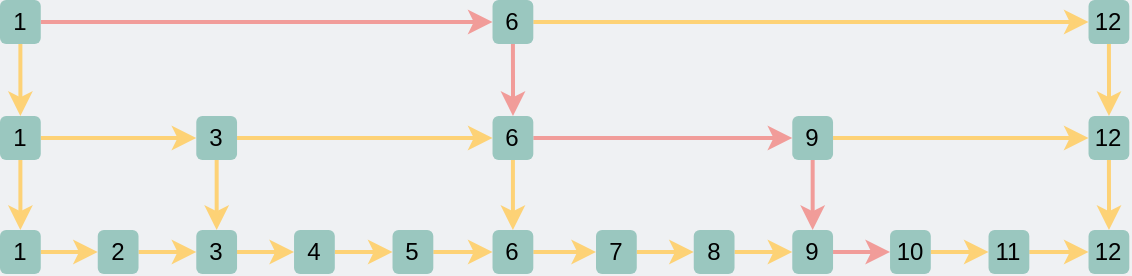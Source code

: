 <mxfile version="17.2.4" type="github"><diagram id="3228e29e-7158-1315-38df-8450db1d8a1d" name="Page-1"><mxGraphModel dx="1180" dy="38" grid="0" gridSize="10" guides="1" tooltips="1" connect="1" arrows="1" fold="1" page="1" pageScale="1" pageWidth="700" pageHeight="200" background="#EFF1F3" math="0" shadow="0"><root><mxCell id="0"/><mxCell id="1" parent="0"/><mxCell id="pTquKtreFx32UbCazG2L-13" style="edgeStyle=orthogonalEdgeStyle;rounded=0;orthogonalLoop=1;jettySize=auto;html=1;exitX=1;exitY=0.5;exitDx=0;exitDy=0;fontSize=24;strokeColor=#FDD276;strokeWidth=2;" parent="1" source="pTquKtreFx32UbCazG2L-1" target="pTquKtreFx32UbCazG2L-2" edge="1"><mxGeometry relative="1" as="geometry"/></mxCell><mxCell id="pTquKtreFx32UbCazG2L-1" value="&lt;font&gt;1&lt;/font&gt;" style="rounded=1;whiteSpace=wrap;html=1;fillColor=#9AC7BF;strokeColor=none;fontColor=#000000;" parent="1" vertex="1"><mxGeometry x="68.0" y="747" width="20.38" height="22" as="geometry"/></mxCell><mxCell id="pTquKtreFx32UbCazG2L-14" style="edgeStyle=orthogonalEdgeStyle;rounded=0;orthogonalLoop=1;jettySize=auto;html=1;exitX=1;exitY=0.5;exitDx=0;exitDy=0;entryX=0;entryY=0.5;entryDx=0;entryDy=0;fontSize=24;strokeColor=#FDD276;strokeWidth=2;" parent="1" source="pTquKtreFx32UbCazG2L-2" target="pTquKtreFx32UbCazG2L-3" edge="1"><mxGeometry relative="1" as="geometry"/></mxCell><mxCell id="pTquKtreFx32UbCazG2L-2" value="&lt;font&gt;2&lt;/font&gt;" style="rounded=1;whiteSpace=wrap;html=1;fillColor=#9AC7BF;strokeColor=none;fontColor=#000000;" parent="1" vertex="1"><mxGeometry x="116.88" y="747" width="20.38" height="22" as="geometry"/></mxCell><mxCell id="pTquKtreFx32UbCazG2L-15" style="edgeStyle=orthogonalEdgeStyle;rounded=0;orthogonalLoop=1;jettySize=auto;html=1;exitX=1;exitY=0.5;exitDx=0;exitDy=0;entryX=0;entryY=0.5;entryDx=0;entryDy=0;fontSize=24;strokeColor=#FDD276;strokeWidth=2;" parent="1" source="pTquKtreFx32UbCazG2L-3" target="pTquKtreFx32UbCazG2L-4" edge="1"><mxGeometry relative="1" as="geometry"/></mxCell><mxCell id="pTquKtreFx32UbCazG2L-3" value="&lt;font&gt;3&lt;/font&gt;" style="rounded=1;whiteSpace=wrap;html=1;fillColor=#9AC7BF;strokeColor=none;fontColor=#000000;" parent="1" vertex="1"><mxGeometry x="166.14" y="747" width="20.38" height="22" as="geometry"/></mxCell><mxCell id="pTquKtreFx32UbCazG2L-16" style="edgeStyle=orthogonalEdgeStyle;rounded=0;orthogonalLoop=1;jettySize=auto;html=1;exitX=1;exitY=0.5;exitDx=0;exitDy=0;entryX=0;entryY=0.5;entryDx=0;entryDy=0;fontSize=24;strokeColor=#FDD276;strokeWidth=2;" parent="1" source="pTquKtreFx32UbCazG2L-4" target="pTquKtreFx32UbCazG2L-5" edge="1"><mxGeometry relative="1" as="geometry"/></mxCell><mxCell id="pTquKtreFx32UbCazG2L-4" value="&lt;font&gt;4&lt;/font&gt;" style="rounded=1;whiteSpace=wrap;html=1;fillColor=#9AC7BF;strokeColor=none;fontColor=#000000;" parent="1" vertex="1"><mxGeometry x="215.02" y="747" width="20.38" height="22" as="geometry"/></mxCell><mxCell id="pTquKtreFx32UbCazG2L-17" style="edgeStyle=orthogonalEdgeStyle;rounded=0;orthogonalLoop=1;jettySize=auto;html=1;exitX=1;exitY=0.5;exitDx=0;exitDy=0;entryX=0;entryY=0.5;entryDx=0;entryDy=0;fontSize=24;strokeColor=#FDD276;strokeWidth=2;" parent="1" source="pTquKtreFx32UbCazG2L-5" target="pTquKtreFx32UbCazG2L-6" edge="1"><mxGeometry relative="1" as="geometry"/></mxCell><mxCell id="pTquKtreFx32UbCazG2L-5" value="&lt;font&gt;5&lt;/font&gt;" style="rounded=1;whiteSpace=wrap;html=1;fillColor=#9AC7BF;strokeColor=none;fontColor=#000000;" parent="1" vertex="1"><mxGeometry x="264.27" y="747" width="20.38" height="22" as="geometry"/></mxCell><mxCell id="pTquKtreFx32UbCazG2L-29" style="edgeStyle=orthogonalEdgeStyle;rounded=0;orthogonalLoop=1;jettySize=auto;html=1;exitX=1;exitY=0.5;exitDx=0;exitDy=0;fontSize=24;strokeColor=#FDD276;strokeWidth=2;" parent="1" source="pTquKtreFx32UbCazG2L-6" target="pTquKtreFx32UbCazG2L-19" edge="1"><mxGeometry relative="1" as="geometry"/></mxCell><mxCell id="pTquKtreFx32UbCazG2L-6" value="&lt;font&gt;6&lt;/font&gt;" style="rounded=1;whiteSpace=wrap;html=1;fillColor=#9AC7BF;strokeColor=none;fontColor=#000000;" parent="1" vertex="1"><mxGeometry x="314.27" y="747" width="20.38" height="22" as="geometry"/></mxCell><mxCell id="pTquKtreFx32UbCazG2L-18" style="edgeStyle=orthogonalEdgeStyle;rounded=0;orthogonalLoop=1;jettySize=auto;html=1;exitX=1;exitY=0.5;exitDx=0;exitDy=0;fontSize=24;strokeColor=#FDD276;strokeWidth=2;" parent="1" source="pTquKtreFx32UbCazG2L-19" target="pTquKtreFx32UbCazG2L-21" edge="1"><mxGeometry relative="1" as="geometry"/></mxCell><mxCell id="pTquKtreFx32UbCazG2L-19" value="&lt;font&gt;7&lt;/font&gt;" style="rounded=1;whiteSpace=wrap;html=1;fillColor=#9AC7BF;strokeColor=none;fontColor=#000000;" parent="1" vertex="1"><mxGeometry x="366" y="747" width="20.38" height="22" as="geometry"/></mxCell><mxCell id="pTquKtreFx32UbCazG2L-20" style="edgeStyle=orthogonalEdgeStyle;rounded=0;orthogonalLoop=1;jettySize=auto;html=1;exitX=1;exitY=0.5;exitDx=0;exitDy=0;entryX=0;entryY=0.5;entryDx=0;entryDy=0;fontSize=24;strokeColor=#FDD276;strokeWidth=2;" parent="1" source="pTquKtreFx32UbCazG2L-21" target="pTquKtreFx32UbCazG2L-23" edge="1"><mxGeometry relative="1" as="geometry"/></mxCell><mxCell id="pTquKtreFx32UbCazG2L-21" value="&lt;font&gt;8&lt;/font&gt;" style="rounded=1;whiteSpace=wrap;html=1;fillColor=#9AC7BF;strokeColor=none;fontColor=#000000;" parent="1" vertex="1"><mxGeometry x="414.88" y="747" width="20.38" height="22" as="geometry"/></mxCell><mxCell id="pTquKtreFx32UbCazG2L-22" style="edgeStyle=orthogonalEdgeStyle;rounded=0;orthogonalLoop=1;jettySize=auto;html=1;exitX=1;exitY=0.5;exitDx=0;exitDy=0;entryX=0;entryY=0.5;entryDx=0;entryDy=0;fontSize=24;strokeColor=#F19C99;strokeWidth=2;" parent="1" source="pTquKtreFx32UbCazG2L-23" target="pTquKtreFx32UbCazG2L-25" edge="1"><mxGeometry relative="1" as="geometry"/></mxCell><mxCell id="pTquKtreFx32UbCazG2L-23" value="&lt;font&gt;9&lt;/font&gt;" style="rounded=1;whiteSpace=wrap;html=1;fillColor=#9AC7BF;strokeColor=none;fontColor=#000000;" parent="1" vertex="1"><mxGeometry x="464.14" y="747" width="20.38" height="22" as="geometry"/></mxCell><mxCell id="pTquKtreFx32UbCazG2L-24" style="edgeStyle=orthogonalEdgeStyle;rounded=0;orthogonalLoop=1;jettySize=auto;html=1;exitX=1;exitY=0.5;exitDx=0;exitDy=0;entryX=0;entryY=0.5;entryDx=0;entryDy=0;fontSize=24;strokeColor=#FDD276;strokeWidth=2;" parent="1" source="pTquKtreFx32UbCazG2L-25" target="pTquKtreFx32UbCazG2L-27" edge="1"><mxGeometry relative="1" as="geometry"/></mxCell><mxCell id="pTquKtreFx32UbCazG2L-25" value="10" style="rounded=1;whiteSpace=wrap;html=1;fillColor=#9AC7BF;strokeColor=none;fontColor=#000000;" parent="1" vertex="1"><mxGeometry x="513.02" y="747" width="20.38" height="22" as="geometry"/></mxCell><mxCell id="pTquKtreFx32UbCazG2L-26" style="edgeStyle=orthogonalEdgeStyle;rounded=0;orthogonalLoop=1;jettySize=auto;html=1;exitX=1;exitY=0.5;exitDx=0;exitDy=0;fontSize=24;strokeColor=#FDD276;strokeWidth=2;" parent="1" source="pTquKtreFx32UbCazG2L-27" target="pTquKtreFx32UbCazG2L-28" edge="1"><mxGeometry relative="1" as="geometry"/></mxCell><mxCell id="pTquKtreFx32UbCazG2L-27" value="&lt;font&gt;11&lt;/font&gt;" style="rounded=1;whiteSpace=wrap;html=1;fillColor=#9AC7BF;strokeColor=none;fontColor=#000000;" parent="1" vertex="1"><mxGeometry x="562.27" y="747" width="20.38" height="22" as="geometry"/></mxCell><mxCell id="pTquKtreFx32UbCazG2L-28" value="&lt;font&gt;12&lt;/font&gt;" style="rounded=1;whiteSpace=wrap;html=1;fillColor=#9AC7BF;strokeColor=none;fontColor=#000000;" parent="1" vertex="1"><mxGeometry x="612.27" y="747" width="20.38" height="22" as="geometry"/></mxCell><mxCell id="1T4NAsHrSFZo_rarIsao-4" style="edgeStyle=orthogonalEdgeStyle;rounded=0;orthogonalLoop=1;jettySize=auto;html=1;exitX=0.5;exitY=1;exitDx=0;exitDy=0;strokeColor=#FDD276;strokeWidth=2;" parent="1" source="1T4NAsHrSFZo_rarIsao-1" target="pTquKtreFx32UbCazG2L-1" edge="1"><mxGeometry relative="1" as="geometry"/></mxCell><mxCell id="EsRWRWcnXo3XeueLolqA-12" style="edgeStyle=orthogonalEdgeStyle;rounded=0;orthogonalLoop=1;jettySize=auto;html=1;exitX=1;exitY=0.5;exitDx=0;exitDy=0;entryX=0;entryY=0.5;entryDx=0;entryDy=0;strokeColor=#FDD276;strokeWidth=2;" parent="1" source="1T4NAsHrSFZo_rarIsao-1" target="EsRWRWcnXo3XeueLolqA-6" edge="1"><mxGeometry relative="1" as="geometry"/></mxCell><mxCell id="1T4NAsHrSFZo_rarIsao-1" value="&lt;font&gt;1&lt;/font&gt;" style="rounded=1;whiteSpace=wrap;html=1;fillColor=#9AC7BF;strokeColor=none;fontColor=#000000;" parent="1" vertex="1"><mxGeometry x="68.0" y="690" width="20.38" height="22" as="geometry"/></mxCell><mxCell id="EsRWRWcnXo3XeueLolqA-14" style="edgeStyle=orthogonalEdgeStyle;rounded=0;orthogonalLoop=1;jettySize=auto;html=1;exitX=1;exitY=0.5;exitDx=0;exitDy=0;entryX=0;entryY=0.5;entryDx=0;entryDy=0;strokeColor=#F19C99;strokeWidth=2;" parent="1" source="1T4NAsHrSFZo_rarIsao-2" target="EsRWRWcnXo3XeueLolqA-7" edge="1"><mxGeometry relative="1" as="geometry"/></mxCell><mxCell id="EsRWRWcnXo3XeueLolqA-18" style="edgeStyle=orthogonalEdgeStyle;rounded=0;orthogonalLoop=1;jettySize=auto;html=1;exitX=0.5;exitY=1;exitDx=0;exitDy=0;entryX=0.5;entryY=0;entryDx=0;entryDy=0;strokeColor=#FDD276;strokeWidth=2;" parent="1" source="1T4NAsHrSFZo_rarIsao-2" target="pTquKtreFx32UbCazG2L-6" edge="1"><mxGeometry relative="1" as="geometry"/></mxCell><mxCell id="1T4NAsHrSFZo_rarIsao-2" value="&lt;font&gt;6&lt;/font&gt;" style="rounded=1;whiteSpace=wrap;html=1;fillColor=#9AC7BF;strokeColor=none;fontColor=#000000;" parent="1" vertex="1"><mxGeometry x="314.27" y="690" width="20.38" height="22" as="geometry"/></mxCell><mxCell id="1T4NAsHrSFZo_rarIsao-6" style="edgeStyle=orthogonalEdgeStyle;rounded=0;orthogonalLoop=1;jettySize=auto;html=1;exitX=0.5;exitY=1;exitDx=0;exitDy=0;strokeColor=#FDD276;strokeWidth=2;" parent="1" source="1T4NAsHrSFZo_rarIsao-3" target="pTquKtreFx32UbCazG2L-28" edge="1"><mxGeometry relative="1" as="geometry"/></mxCell><mxCell id="1T4NAsHrSFZo_rarIsao-3" value="&lt;font&gt;12&lt;/font&gt;" style="rounded=1;whiteSpace=wrap;html=1;fillColor=#9AC7BF;strokeColor=none;fontColor=#000000;" parent="1" vertex="1"><mxGeometry x="612.27" y="690" width="20.38" height="22" as="geometry"/></mxCell><mxCell id="EsRWRWcnXo3XeueLolqA-1" style="edgeStyle=orthogonalEdgeStyle;rounded=0;orthogonalLoop=1;jettySize=auto;html=1;exitX=1;exitY=0.5;exitDx=0;exitDy=0;entryX=0;entryY=0.5;entryDx=0;entryDy=0;strokeColor=#F19C99;strokeWidth=2;" parent="1" source="EsRWRWcnXo3XeueLolqA-2" target="EsRWRWcnXo3XeueLolqA-4" edge="1"><mxGeometry relative="1" as="geometry"/></mxCell><mxCell id="EsRWRWcnXo3XeueLolqA-21" style="edgeStyle=orthogonalEdgeStyle;rounded=0;orthogonalLoop=1;jettySize=auto;html=1;exitX=0.5;exitY=1;exitDx=0;exitDy=0;strokeColor=#FDD276;strokeWidth=2;" parent="1" source="EsRWRWcnXo3XeueLolqA-2" target="1T4NAsHrSFZo_rarIsao-1" edge="1"><mxGeometry relative="1" as="geometry"/></mxCell><mxCell id="EsRWRWcnXo3XeueLolqA-2" value="&lt;font&gt;1&lt;/font&gt;" style="rounded=1;whiteSpace=wrap;html=1;fillColor=#9AC7BF;strokeColor=none;fontColor=#000000;" parent="1" vertex="1"><mxGeometry x="68.0" y="632" width="20.38" height="22" as="geometry"/></mxCell><mxCell id="EsRWRWcnXo3XeueLolqA-3" style="edgeStyle=orthogonalEdgeStyle;rounded=0;orthogonalLoop=1;jettySize=auto;html=1;exitX=1;exitY=0.5;exitDx=0;exitDy=0;strokeColor=#FDD276;strokeWidth=2;" parent="1" source="EsRWRWcnXo3XeueLolqA-4" target="EsRWRWcnXo3XeueLolqA-5" edge="1"><mxGeometry relative="1" as="geometry"/></mxCell><mxCell id="EsRWRWcnXo3XeueLolqA-8" style="edgeStyle=orthogonalEdgeStyle;rounded=0;orthogonalLoop=1;jettySize=auto;html=1;exitX=0.5;exitY=1;exitDx=0;exitDy=0;strokeColor=#F19C99;strokeWidth=2;" parent="1" source="EsRWRWcnXo3XeueLolqA-4" target="1T4NAsHrSFZo_rarIsao-2" edge="1"><mxGeometry relative="1" as="geometry"/></mxCell><mxCell id="EsRWRWcnXo3XeueLolqA-4" value="&lt;font&gt;6&lt;/font&gt;" style="rounded=1;whiteSpace=wrap;html=1;fillColor=#9AC7BF;strokeColor=none;fontColor=#000000;" parent="1" vertex="1"><mxGeometry x="314.27" y="632" width="20.38" height="22" as="geometry"/></mxCell><mxCell id="EsRWRWcnXo3XeueLolqA-22" style="edgeStyle=orthogonalEdgeStyle;rounded=0;orthogonalLoop=1;jettySize=auto;html=1;exitX=0.5;exitY=1;exitDx=0;exitDy=0;strokeColor=#FDD276;strokeWidth=2;" parent="1" source="EsRWRWcnXo3XeueLolqA-5" target="1T4NAsHrSFZo_rarIsao-3" edge="1"><mxGeometry relative="1" as="geometry"/></mxCell><mxCell id="EsRWRWcnXo3XeueLolqA-5" value="&lt;font&gt;12&lt;/font&gt;" style="rounded=1;whiteSpace=wrap;html=1;fillColor=#9AC7BF;strokeColor=none;fontColor=#000000;" parent="1" vertex="1"><mxGeometry x="612.27" y="632" width="20.38" height="22" as="geometry"/></mxCell><mxCell id="EsRWRWcnXo3XeueLolqA-13" style="edgeStyle=orthogonalEdgeStyle;rounded=0;orthogonalLoop=1;jettySize=auto;html=1;exitX=1;exitY=0.5;exitDx=0;exitDy=0;entryX=0;entryY=0.5;entryDx=0;entryDy=0;strokeColor=#FDD276;strokeWidth=2;" parent="1" source="EsRWRWcnXo3XeueLolqA-6" target="1T4NAsHrSFZo_rarIsao-2" edge="1"><mxGeometry relative="1" as="geometry"/></mxCell><mxCell id="EsRWRWcnXo3XeueLolqA-19" style="edgeStyle=orthogonalEdgeStyle;rounded=0;orthogonalLoop=1;jettySize=auto;html=1;exitX=0.5;exitY=1;exitDx=0;exitDy=0;entryX=0.5;entryY=0;entryDx=0;entryDy=0;strokeColor=#FDD276;strokeWidth=2;" parent="1" source="EsRWRWcnXo3XeueLolqA-6" target="pTquKtreFx32UbCazG2L-3" edge="1"><mxGeometry relative="1" as="geometry"/></mxCell><mxCell id="EsRWRWcnXo3XeueLolqA-6" value="&lt;font&gt;3&lt;/font&gt;" style="rounded=1;whiteSpace=wrap;html=1;fillColor=#9AC7BF;strokeColor=none;fontColor=#000000;" parent="1" vertex="1"><mxGeometry x="166.14" y="690" width="20.38" height="22" as="geometry"/></mxCell><mxCell id="EsRWRWcnXo3XeueLolqA-15" style="edgeStyle=orthogonalEdgeStyle;rounded=0;orthogonalLoop=1;jettySize=auto;html=1;exitX=1;exitY=0.5;exitDx=0;exitDy=0;entryX=0;entryY=0.5;entryDx=0;entryDy=0;strokeColor=#FDD276;strokeWidth=2;" parent="1" source="EsRWRWcnXo3XeueLolqA-7" target="1T4NAsHrSFZo_rarIsao-3" edge="1"><mxGeometry relative="1" as="geometry"/></mxCell><mxCell id="EsRWRWcnXo3XeueLolqA-16" style="edgeStyle=orthogonalEdgeStyle;rounded=0;orthogonalLoop=1;jettySize=auto;html=1;exitX=0.5;exitY=1;exitDx=0;exitDy=0;entryX=0.5;entryY=0;entryDx=0;entryDy=0;strokeColor=#F19C99;strokeWidth=2;" parent="1" source="EsRWRWcnXo3XeueLolqA-7" target="pTquKtreFx32UbCazG2L-23" edge="1"><mxGeometry relative="1" as="geometry"/></mxCell><mxCell id="EsRWRWcnXo3XeueLolqA-7" value="&lt;font&gt;9&lt;/font&gt;" style="rounded=1;whiteSpace=wrap;html=1;fillColor=#9AC7BF;strokeColor=none;fontColor=#000000;" parent="1" vertex="1"><mxGeometry x="464.14" y="690" width="20.38" height="22" as="geometry"/></mxCell></root></mxGraphModel></diagram></mxfile>
